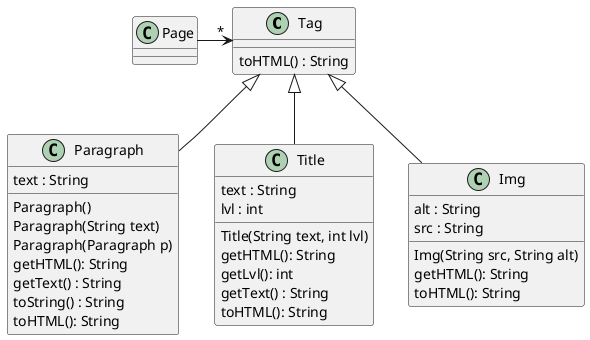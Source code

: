 @startuml

class Tag {
    toHTML() : String
}

class Paragraph {
    text : String
    Paragraph()
    Paragraph(String text)
    Paragraph(Paragraph p)
    getHTML(): String
    getText() : String
    toString() : String
    toHTML(): String
}

class Title {
    text : String
    lvl : int
    Title(String text, int lvl)
    getHTML(): String
    getLvl(): int
    getText() : String
    toHTML(): String
}


class Img {
    alt : String
    src : String
    Img(String src, String alt)
    getHTML(): String
    toHTML(): String
}


Tag <|-- Paragraph
Tag <|-- Title
Tag <|-- Img
Page -> "*" Tag
@enduml